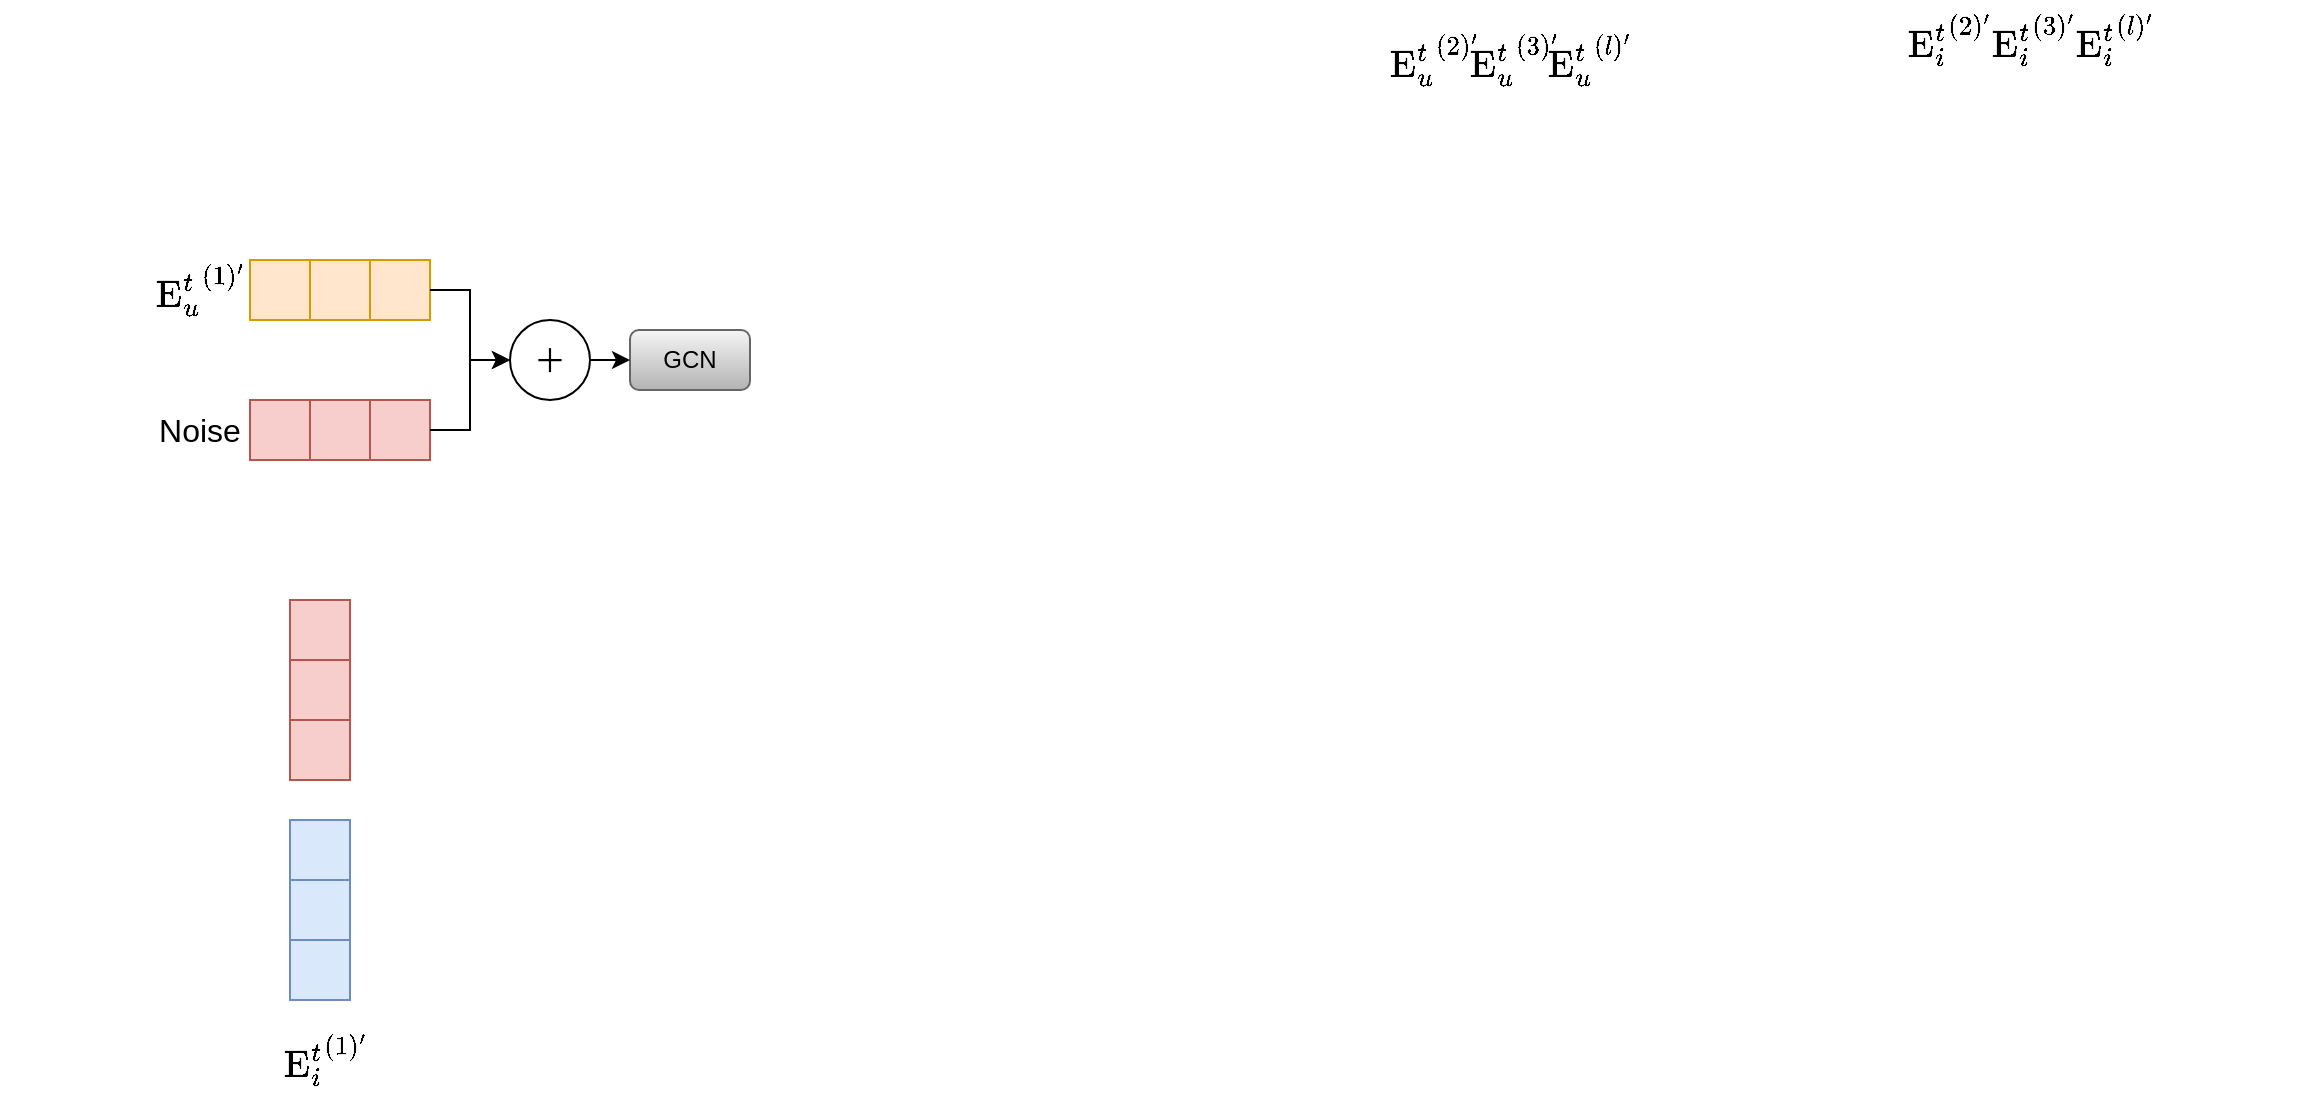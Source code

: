 <mxfile version="24.7.7">
  <diagram name="第 1 页" id="0odNos-ram8B0JtTMt9t">
    <mxGraphModel dx="1386" dy="1575" grid="1" gridSize="10" guides="1" tooltips="1" connect="1" arrows="1" fold="1" page="1" pageScale="1" pageWidth="1169" pageHeight="827" math="1" shadow="0">
      <root>
        <mxCell id="0" />
        <mxCell id="1" parent="0" />
        <mxCell id="C153-lScjyPloALbCFHb-23" value="&lt;font style=&quot;font-size: 16px;&quot;&gt;$$ {\mathrm{E}_{u}^{t}}^{(1)&#39;}$$&lt;/font&gt;" style="text;html=1;align=center;verticalAlign=middle;whiteSpace=wrap;rounded=0;" parent="1" vertex="1">
          <mxGeometry x="20" y="130" width="50" height="30" as="geometry" />
        </mxCell>
        <mxCell id="C153-lScjyPloALbCFHb-24" value="&lt;font style=&quot;font-size: 16px;&quot;&gt;$$ {\mathrm{E}_{i}^{t}}^{(1)&#39;}$$&lt;/font&gt;" style="text;html=1;align=center;verticalAlign=middle;whiteSpace=wrap;rounded=0;" parent="1" vertex="1">
          <mxGeometry x="86.25" y="510" width="45" height="40" as="geometry" />
        </mxCell>
        <mxCell id="C153-lScjyPloALbCFHb-28" value="" style="group;rotation=90;" parent="1" vertex="1" connectable="0">
          <mxGeometry x="60" y="440" width="90" height="30" as="geometry" />
        </mxCell>
        <mxCell id="C153-lScjyPloALbCFHb-25" value="" style="whiteSpace=wrap;html=1;aspect=fixed;fillColor=#dae8fc;strokeColor=#6c8ebf;rotation=90;" parent="C153-lScjyPloALbCFHb-28" vertex="1">
          <mxGeometry x="30" y="-30" width="30" height="30" as="geometry" />
        </mxCell>
        <mxCell id="C153-lScjyPloALbCFHb-26" value="" style="whiteSpace=wrap;html=1;aspect=fixed;fillColor=#dae8fc;strokeColor=#6c8ebf;rotation=90;" parent="C153-lScjyPloALbCFHb-28" vertex="1">
          <mxGeometry x="30" width="30" height="30" as="geometry" />
        </mxCell>
        <mxCell id="C153-lScjyPloALbCFHb-27" value="" style="whiteSpace=wrap;html=1;aspect=fixed;fillColor=#dae8fc;strokeColor=#6c8ebf;rotation=90;" parent="C153-lScjyPloALbCFHb-28" vertex="1">
          <mxGeometry x="30" y="30" width="30" height="30" as="geometry" />
        </mxCell>
        <mxCell id="C153-lScjyPloALbCFHb-29" value="" style="group;fillColor=#ffe6cc;strokeColor=#d79b00;rotation=0;" parent="1" vertex="1" connectable="0">
          <mxGeometry x="70" y="130" width="90" height="30" as="geometry" />
        </mxCell>
        <mxCell id="C153-lScjyPloALbCFHb-30" value="" style="whiteSpace=wrap;html=1;aspect=fixed;fillColor=#ffe6cc;strokeColor=#d79b00;rotation=0;" parent="C153-lScjyPloALbCFHb-29" vertex="1">
          <mxGeometry width="30" height="30" as="geometry" />
        </mxCell>
        <mxCell id="C153-lScjyPloALbCFHb-31" value="" style="whiteSpace=wrap;html=1;aspect=fixed;fillColor=#ffe6cc;strokeColor=#d79b00;rotation=0;" parent="C153-lScjyPloALbCFHb-29" vertex="1">
          <mxGeometry x="30" width="30" height="30" as="geometry" />
        </mxCell>
        <mxCell id="C153-lScjyPloALbCFHb-32" value="" style="whiteSpace=wrap;html=1;aspect=fixed;fillColor=#ffe6cc;strokeColor=#d79b00;rotation=0;" parent="C153-lScjyPloALbCFHb-29" vertex="1">
          <mxGeometry x="60" width="30" height="30" as="geometry" />
        </mxCell>
        <mxCell id="C153-lScjyPloALbCFHb-33" value="&lt;font style=&quot;font-size: 16px;&quot;&gt;$$ {\mathrm{E}_{u}^{t}}^{(2)&#39;}$$&lt;/font&gt;" style="text;html=1;align=center;verticalAlign=middle;whiteSpace=wrap;rounded=0;" parent="1" vertex="1">
          <mxGeometry x="640" y="10" width="45" height="40" as="geometry" />
        </mxCell>
        <mxCell id="C153-lScjyPloALbCFHb-34" value="&lt;font style=&quot;font-size: 16px;&quot;&gt;$$ {\mathrm{E}_{i}^{t}}^{(2)&#39;}$$&lt;/font&gt;" style="text;html=1;align=center;verticalAlign=middle;whiteSpace=wrap;rounded=0;" parent="1" vertex="1">
          <mxGeometry x="897.5" width="45" height="40" as="geometry" />
        </mxCell>
        <mxCell id="C153-lScjyPloALbCFHb-51" value="&lt;font style=&quot;font-size: 16px;&quot;&gt;$$ {\mathrm{E}_{u}^{t}}^{(3)&#39;}$$&lt;/font&gt;" style="text;html=1;align=center;verticalAlign=middle;whiteSpace=wrap;rounded=0;" parent="1" vertex="1">
          <mxGeometry x="680" y="10" width="45" height="40" as="geometry" />
        </mxCell>
        <mxCell id="C153-lScjyPloALbCFHb-52" value="&lt;font style=&quot;font-size: 16px;&quot;&gt;$$ {\mathrm{E}_{i}^{t}}^{(3)&#39;}$$&lt;/font&gt;" style="text;html=1;align=center;verticalAlign=middle;whiteSpace=wrap;rounded=0;fontFamily=Helvetica;fontSize=12;fontColor=default;" parent="1" vertex="1">
          <mxGeometry x="940" width="45" height="40" as="geometry" />
        </mxCell>
        <mxCell id="C153-lScjyPloALbCFHb-72" value="&lt;font style=&quot;font-size: 16px;&quot;&gt;$$ {\mathrm{E}_{u}^{t}}^{(l)&#39;}$$&lt;/font&gt;" style="text;html=1;align=center;verticalAlign=middle;whiteSpace=wrap;rounded=0;" parent="1" vertex="1">
          <mxGeometry x="717.5" y="10" width="45" height="40" as="geometry" />
        </mxCell>
        <mxCell id="C153-lScjyPloALbCFHb-73" value="&lt;font style=&quot;font-size: 16px;&quot;&gt;$$ {\mathrm{E}_{i}^{t}}^{(l)&#39;}$$&lt;/font&gt;" style="text;html=1;align=center;verticalAlign=middle;whiteSpace=wrap;rounded=0;" parent="1" vertex="1">
          <mxGeometry x="980" width="45" height="40" as="geometry" />
        </mxCell>
        <mxCell id="C153-lScjyPloALbCFHb-43" value="GCN" style="rounded=1;whiteSpace=wrap;html=1;fillColor=#f5f5f5;gradientColor=#b3b3b3;strokeColor=#666666;" parent="1" vertex="1">
          <mxGeometry x="260" y="165" width="60" height="30" as="geometry" />
        </mxCell>
        <mxCell id="hxnIVphIfkXCkqFVnGNQ-16" value="" style="group;fillColor=#f8cecc;strokeColor=#b85450;rotation=0;" vertex="1" connectable="0" parent="1">
          <mxGeometry x="70" y="200" width="90" height="30" as="geometry" />
        </mxCell>
        <mxCell id="hxnIVphIfkXCkqFVnGNQ-17" value="" style="whiteSpace=wrap;html=1;aspect=fixed;fillColor=#f8cecc;strokeColor=#b85450;rotation=0;" vertex="1" parent="hxnIVphIfkXCkqFVnGNQ-16">
          <mxGeometry width="30" height="30" as="geometry" />
        </mxCell>
        <mxCell id="hxnIVphIfkXCkqFVnGNQ-18" value="" style="whiteSpace=wrap;html=1;aspect=fixed;fillColor=#f8cecc;strokeColor=#b85450;rotation=0;" vertex="1" parent="hxnIVphIfkXCkqFVnGNQ-16">
          <mxGeometry x="30" width="30" height="30" as="geometry" />
        </mxCell>
        <mxCell id="hxnIVphIfkXCkqFVnGNQ-19" value="" style="whiteSpace=wrap;html=1;aspect=fixed;fillColor=#f8cecc;strokeColor=#b85450;rotation=0;" vertex="1" parent="hxnIVphIfkXCkqFVnGNQ-16">
          <mxGeometry x="60" width="30" height="30" as="geometry" />
        </mxCell>
        <mxCell id="hxnIVphIfkXCkqFVnGNQ-20" value="" style="group;fillColor=#f8cecc;strokeColor=#b85450;rotation=90;" vertex="1" connectable="0" parent="1">
          <mxGeometry x="60" y="330" width="90" height="30" as="geometry" />
        </mxCell>
        <mxCell id="hxnIVphIfkXCkqFVnGNQ-21" value="" style="whiteSpace=wrap;html=1;aspect=fixed;fillColor=#f8cecc;strokeColor=#b85450;rotation=90;" vertex="1" parent="hxnIVphIfkXCkqFVnGNQ-20">
          <mxGeometry x="30" y="-30" width="30" height="30" as="geometry" />
        </mxCell>
        <mxCell id="hxnIVphIfkXCkqFVnGNQ-22" value="" style="whiteSpace=wrap;html=1;aspect=fixed;fillColor=#f8cecc;strokeColor=#b85450;rotation=90;" vertex="1" parent="hxnIVphIfkXCkqFVnGNQ-20">
          <mxGeometry x="30" width="30" height="30" as="geometry" />
        </mxCell>
        <mxCell id="hxnIVphIfkXCkqFVnGNQ-23" value="" style="whiteSpace=wrap;html=1;aspect=fixed;fillColor=#f8cecc;strokeColor=#b85450;rotation=90;" vertex="1" parent="hxnIVphIfkXCkqFVnGNQ-20">
          <mxGeometry x="30" y="30" width="30" height="30" as="geometry" />
        </mxCell>
        <mxCell id="hxnIVphIfkXCkqFVnGNQ-32" style="edgeStyle=orthogonalEdgeStyle;rounded=0;orthogonalLoop=1;jettySize=auto;html=1;exitX=1;exitY=0.5;exitDx=0;exitDy=0;" edge="1" parent="1" source="hxnIVphIfkXCkqFVnGNQ-24">
          <mxGeometry relative="1" as="geometry">
            <mxPoint x="260" y="180" as="targetPoint" />
          </mxGeometry>
        </mxCell>
        <mxCell id="hxnIVphIfkXCkqFVnGNQ-24" value="&lt;font style=&quot;font-size: 16px;&quot;&gt;＋&lt;/font&gt;" style="ellipse;whiteSpace=wrap;html=1;aspect=fixed;" vertex="1" parent="1">
          <mxGeometry x="200" y="160" width="40" height="40" as="geometry" />
        </mxCell>
        <mxCell id="hxnIVphIfkXCkqFVnGNQ-25" style="edgeStyle=orthogonalEdgeStyle;rounded=0;orthogonalLoop=1;jettySize=auto;html=1;exitX=1;exitY=0.5;exitDx=0;exitDy=0;entryX=0;entryY=0.5;entryDx=0;entryDy=0;" edge="1" parent="1" source="C153-lScjyPloALbCFHb-32" target="hxnIVphIfkXCkqFVnGNQ-24">
          <mxGeometry relative="1" as="geometry" />
        </mxCell>
        <mxCell id="hxnIVphIfkXCkqFVnGNQ-30" style="edgeStyle=orthogonalEdgeStyle;rounded=0;orthogonalLoop=1;jettySize=auto;html=1;exitX=1;exitY=0.5;exitDx=0;exitDy=0;entryX=0;entryY=0.5;entryDx=0;entryDy=0;" edge="1" parent="1" source="hxnIVphIfkXCkqFVnGNQ-19" target="hxnIVphIfkXCkqFVnGNQ-24">
          <mxGeometry relative="1" as="geometry" />
        </mxCell>
        <mxCell id="hxnIVphIfkXCkqFVnGNQ-31" value="&lt;font style=&quot;font-size: 16px;&quot;&gt;Noise&lt;/font&gt;" style="text;html=1;align=center;verticalAlign=middle;whiteSpace=wrap;rounded=0;" vertex="1" parent="1">
          <mxGeometry x="20" y="200" width="50" height="30" as="geometry" />
        </mxCell>
      </root>
    </mxGraphModel>
  </diagram>
</mxfile>
